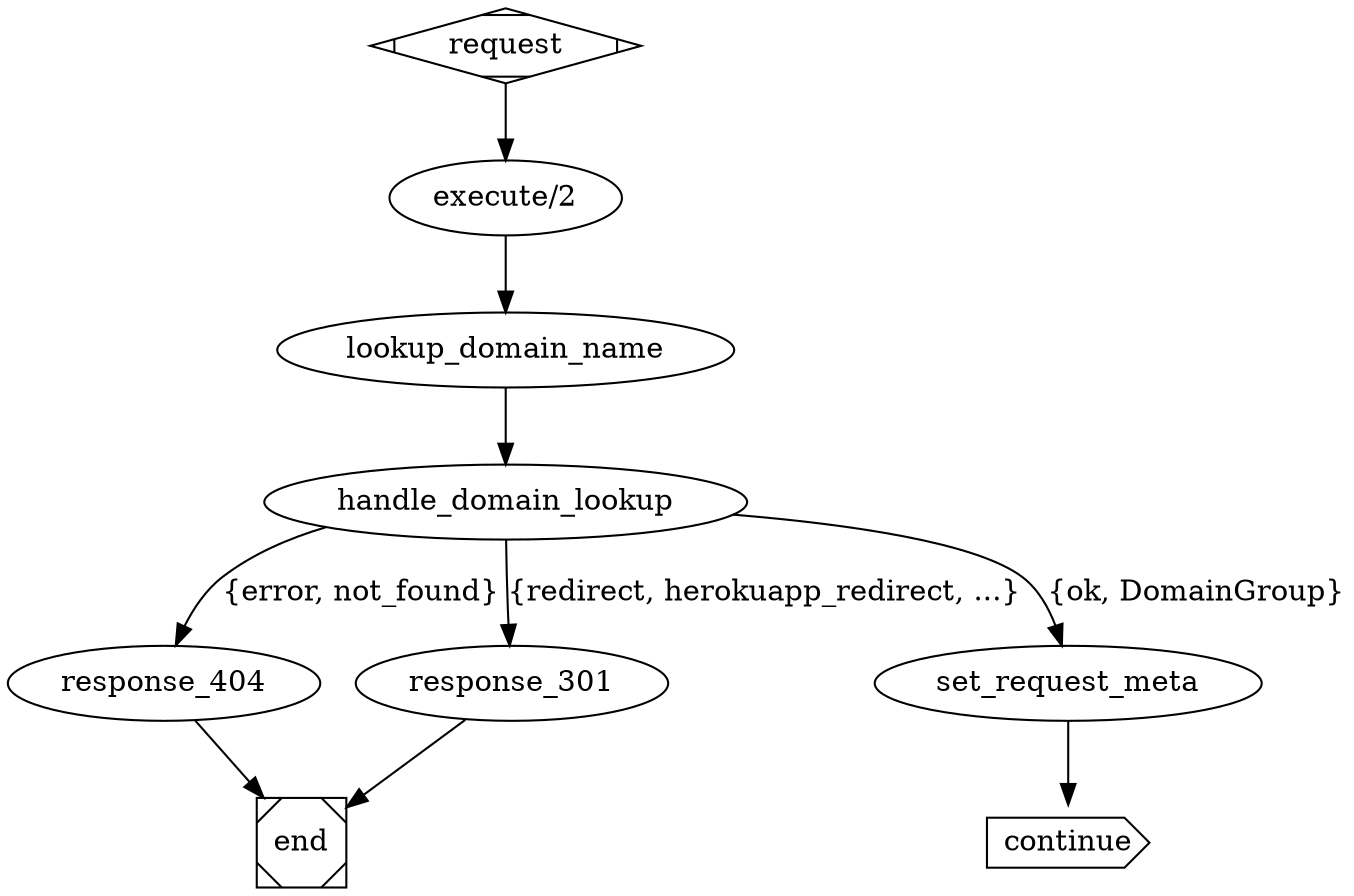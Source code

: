 digraph hstub_lookup_domain_middleware {
        request [shape=Mdiamond];
        execute [label="execute/2"]
        request -> execute;
        execute -> lookup_domain_name;
        lookup_domain_name -> handle_domain_lookup;
        handle_domain_lookup -> response_404 [label="{error, not_found}"];
        handle_domain_lookup -> response_301 [label="{redirect, herokuapp_redirect, ...}"];
        handle_domain_lookup -> set_request_meta [label="{ok, DomainGroup}"];
        set_request_meta -> continue;
        continue [shape=cds];
        response_404 -> end;
        response_301 -> end;
        end [shape=Msquare];
}